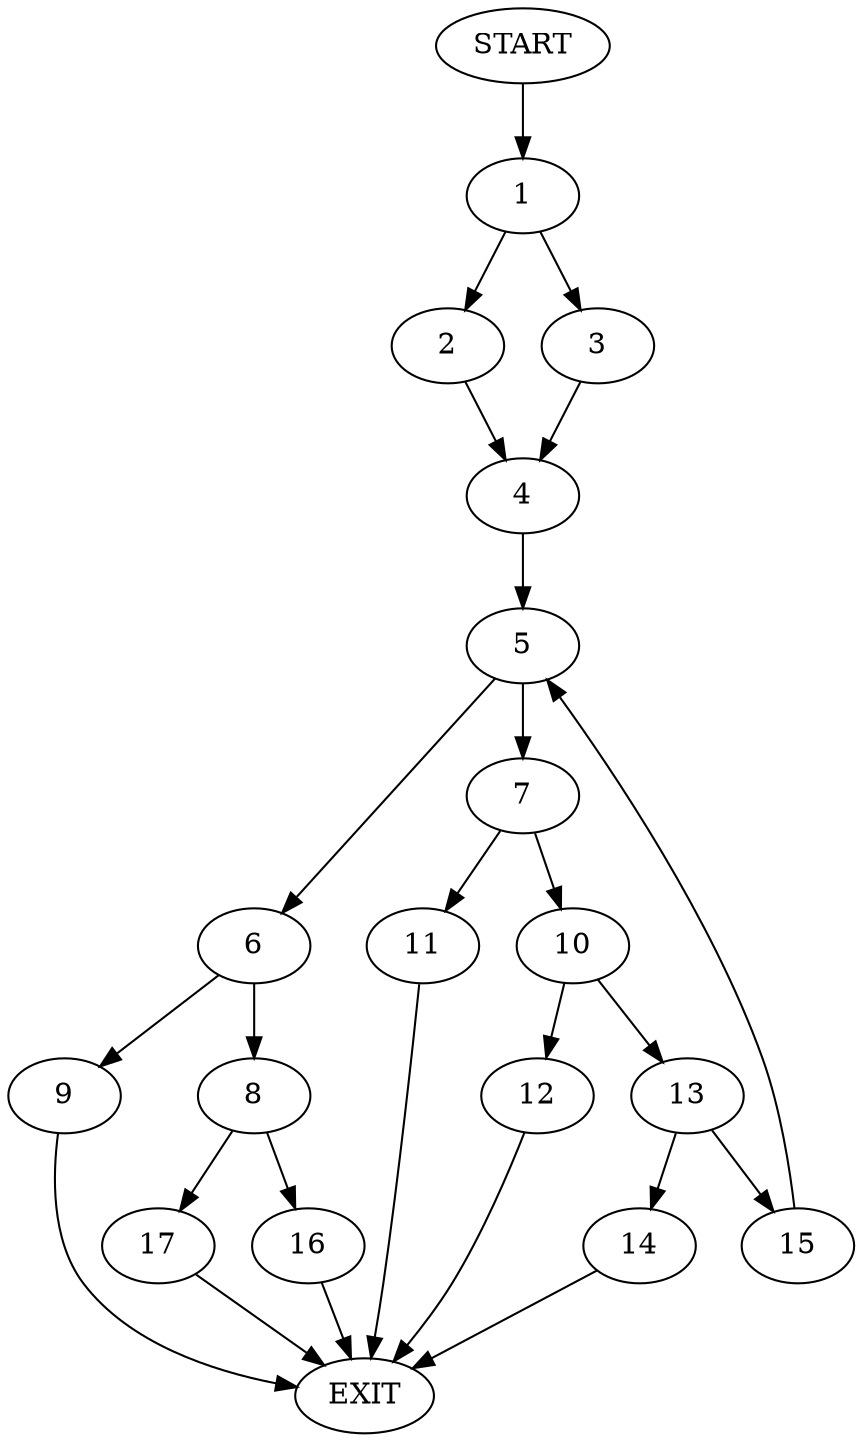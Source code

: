 digraph {
0 [label="START"]
18 [label="EXIT"]
0 -> 1
1 -> 2
1 -> 3
2 -> 4
3 -> 4
4 -> 5
5 -> 6
5 -> 7
6 -> 8
6 -> 9
7 -> 10
7 -> 11
10 -> 12
10 -> 13
11 -> 18
12 -> 18
13 -> 14
13 -> 15
14 -> 18
15 -> 5
8 -> 16
8 -> 17
9 -> 18
16 -> 18
17 -> 18
}
